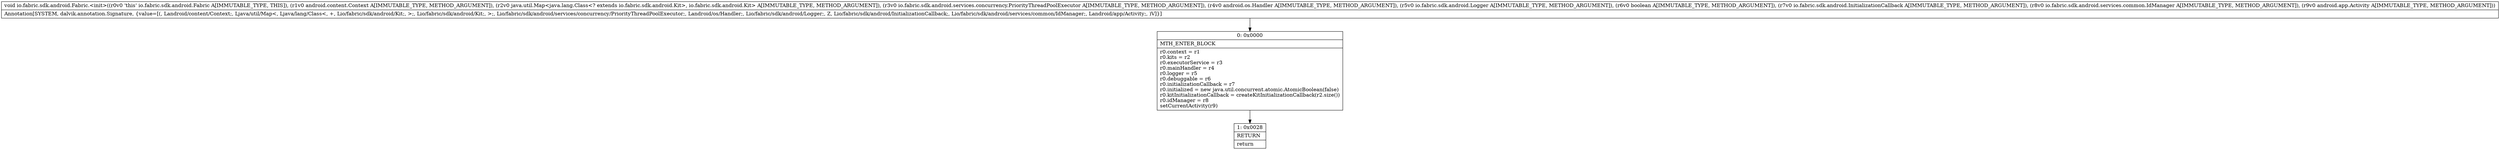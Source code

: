 digraph "CFG forio.fabric.sdk.android.Fabric.\<init\>(Landroid\/content\/Context;Ljava\/util\/Map;Lio\/fabric\/sdk\/android\/services\/concurrency\/PriorityThreadPoolExecutor;Landroid\/os\/Handler;Lio\/fabric\/sdk\/android\/Logger;ZLio\/fabric\/sdk\/android\/InitializationCallback;Lio\/fabric\/sdk\/android\/services\/common\/IdManager;Landroid\/app\/Activity;)V" {
Node_0 [shape=record,label="{0\:\ 0x0000|MTH_ENTER_BLOCK\l|r0.context = r1\lr0.kits = r2\lr0.executorService = r3\lr0.mainHandler = r4\lr0.logger = r5\lr0.debuggable = r6\lr0.initializationCallback = r7\lr0.initialized = new java.util.concurrent.atomic.AtomicBoolean(false)\lr0.kitInitializationCallback = createKitInitializationCallback(r2.size())\lr0.idManager = r8\lsetCurrentActivity(r9)\l}"];
Node_1 [shape=record,label="{1\:\ 0x0028|RETURN\l|return\l}"];
MethodNode[shape=record,label="{void io.fabric.sdk.android.Fabric.\<init\>((r0v0 'this' io.fabric.sdk.android.Fabric A[IMMUTABLE_TYPE, THIS]), (r1v0 android.content.Context A[IMMUTABLE_TYPE, METHOD_ARGUMENT]), (r2v0 java.util.Map\<java.lang.Class\<? extends io.fabric.sdk.android.Kit\>, io.fabric.sdk.android.Kit\> A[IMMUTABLE_TYPE, METHOD_ARGUMENT]), (r3v0 io.fabric.sdk.android.services.concurrency.PriorityThreadPoolExecutor A[IMMUTABLE_TYPE, METHOD_ARGUMENT]), (r4v0 android.os.Handler A[IMMUTABLE_TYPE, METHOD_ARGUMENT]), (r5v0 io.fabric.sdk.android.Logger A[IMMUTABLE_TYPE, METHOD_ARGUMENT]), (r6v0 boolean A[IMMUTABLE_TYPE, METHOD_ARGUMENT]), (r7v0 io.fabric.sdk.android.InitializationCallback A[IMMUTABLE_TYPE, METHOD_ARGUMENT]), (r8v0 io.fabric.sdk.android.services.common.IdManager A[IMMUTABLE_TYPE, METHOD_ARGUMENT]), (r9v0 android.app.Activity A[IMMUTABLE_TYPE, METHOD_ARGUMENT]))  | Annotation[SYSTEM, dalvik.annotation.Signature, \{value=[(, Landroid\/content\/Context;, Ljava\/util\/Map\<, Ljava\/lang\/Class\<, +, Lio\/fabric\/sdk\/android\/Kit;, \>;, Lio\/fabric\/sdk\/android\/Kit;, \>;, Lio\/fabric\/sdk\/android\/services\/concurrency\/PriorityThreadPoolExecutor;, Landroid\/os\/Handler;, Lio\/fabric\/sdk\/android\/Logger;, Z, Lio\/fabric\/sdk\/android\/InitializationCallback;, Lio\/fabric\/sdk\/android\/services\/common\/IdManager;, Landroid\/app\/Activity;, )V]\}]\l}"];
MethodNode -> Node_0;
Node_0 -> Node_1;
}

